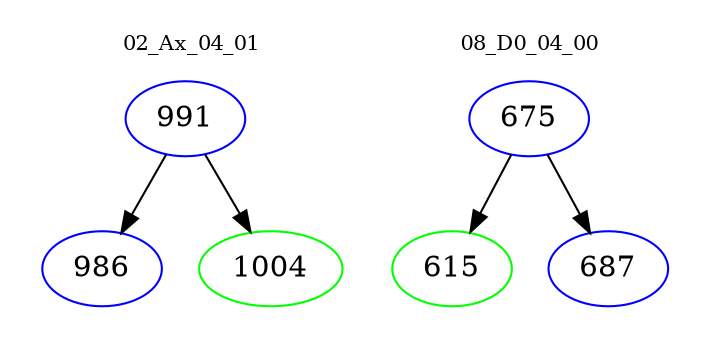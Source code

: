 digraph{
subgraph cluster_0 {
color = white
label = "02_Ax_04_01";
fontsize=10;
T0_991 [label="991", color="blue"]
T0_991 -> T0_986 [color="black"]
T0_986 [label="986", color="blue"]
T0_991 -> T0_1004 [color="black"]
T0_1004 [label="1004", color="green"]
}
subgraph cluster_1 {
color = white
label = "08_D0_04_00";
fontsize=10;
T1_675 [label="675", color="blue"]
T1_675 -> T1_615 [color="black"]
T1_615 [label="615", color="green"]
T1_675 -> T1_687 [color="black"]
T1_687 [label="687", color="blue"]
}
}
